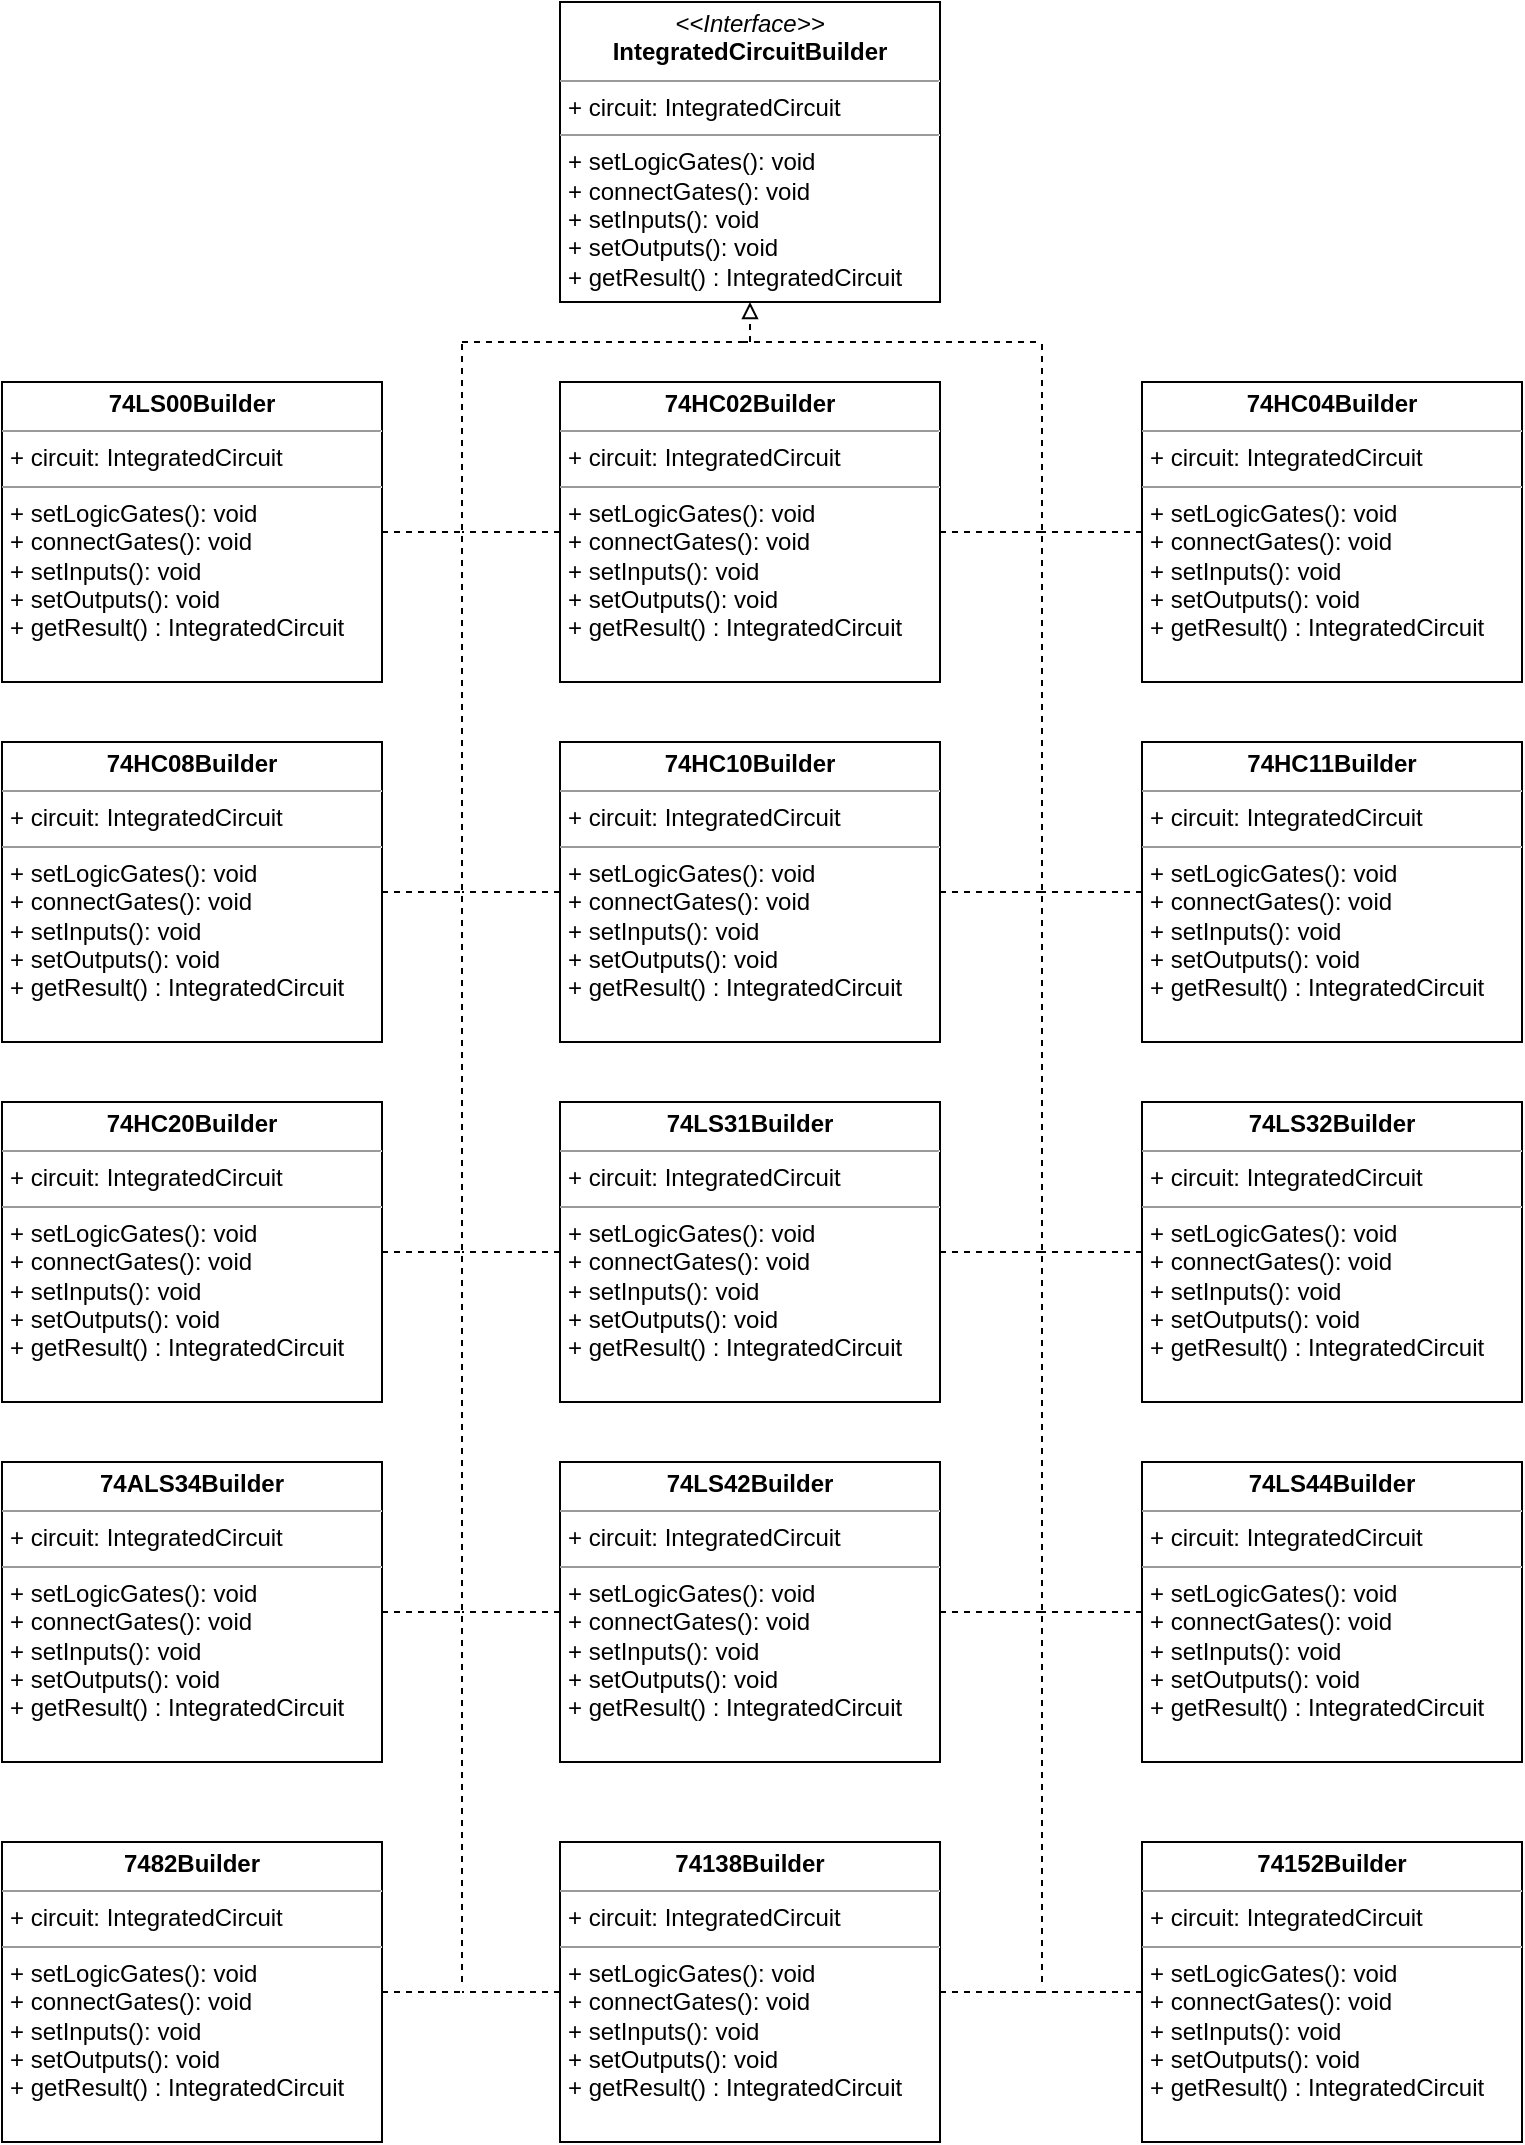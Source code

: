 <mxfile version="22.1.21" type="device">
  <diagram id="C5RBs43oDa-KdzZeNtuy" name="Page-1">
    <mxGraphModel dx="1886" dy="1020" grid="1" gridSize="10" guides="1" tooltips="1" connect="1" arrows="1" fold="1" page="1" pageScale="1" pageWidth="827" pageHeight="1169" math="0" shadow="0">
      <root>
        <mxCell id="WIyWlLk6GJQsqaUBKTNV-0" />
        <mxCell id="WIyWlLk6GJQsqaUBKTNV-1" parent="WIyWlLk6GJQsqaUBKTNV-0" />
        <mxCell id="2TClkCPPBv8SPLMzAStg-0" value="&lt;p style=&quot;margin:0px;margin-top:4px;text-align:center;&quot;&gt;&lt;i&gt;&amp;lt;&amp;lt;Interface&amp;gt;&amp;gt;&lt;/i&gt;&lt;br&gt;&lt;b&gt;IntegratedCircuitBuilder&lt;/b&gt;&lt;/p&gt;&lt;hr size=&quot;1&quot;&gt;&lt;p style=&quot;margin:0px;margin-left:4px;&quot;&gt;+ circuit: IntegratedCircuit&lt;/p&gt;&lt;hr size=&quot;1&quot;&gt;&lt;p style=&quot;margin:0px;margin-left:4px;&quot;&gt;+ setLogicGates(): void&lt;br&gt;+ connectGates(): void&lt;/p&gt;&lt;p style=&quot;margin:0px;margin-left:4px;&quot;&gt;+ setInputs(): void&lt;/p&gt;&lt;p style=&quot;margin:0px;margin-left:4px;&quot;&gt;+ setOutputs(): void&lt;/p&gt;&lt;p style=&quot;margin:0px;margin-left:4px;&quot;&gt;+ getResult() : IntegratedCircuit&lt;/p&gt;" style="verticalAlign=top;align=left;overflow=fill;fontSize=12;fontFamily=Helvetica;html=1;whiteSpace=wrap;" parent="WIyWlLk6GJQsqaUBKTNV-1" vertex="1">
          <mxGeometry x="319" y="10" width="190" height="150" as="geometry" />
        </mxCell>
        <mxCell id="2TClkCPPBv8SPLMzAStg-38" style="edgeStyle=orthogonalEdgeStyle;rounded=0;orthogonalLoop=1;jettySize=auto;html=1;dashed=1;endArrow=none;endFill=0;" parent="WIyWlLk6GJQsqaUBKTNV-1" source="2TClkCPPBv8SPLMzAStg-17" edge="1">
          <mxGeometry relative="1" as="geometry">
            <mxPoint x="270.0" y="275" as="targetPoint" />
          </mxGeometry>
        </mxCell>
        <mxCell id="2TClkCPPBv8SPLMzAStg-17" value="&lt;p style=&quot;margin:0px;margin-top:4px;text-align:center;&quot;&gt;&lt;b&gt;74LS00Builder&lt;/b&gt;&lt;/p&gt;&lt;hr size=&quot;1&quot;&gt;&lt;p style=&quot;margin:0px;margin-left:4px;&quot;&gt;+ circuit: IntegratedCircuit&lt;/p&gt;&lt;hr size=&quot;1&quot;&gt;&lt;p style=&quot;border-color: var(--border-color); margin: 0px 0px 0px 4px;&quot;&gt;+ setLogicGates(): void&lt;br style=&quot;border-color: var(--border-color);&quot;&gt;+ connectGates(): void&lt;/p&gt;&lt;p style=&quot;border-color: var(--border-color); margin: 0px 0px 0px 4px;&quot;&gt;+ setInputs(): void&lt;/p&gt;&lt;p style=&quot;border-color: var(--border-color); margin: 0px 0px 0px 4px;&quot;&gt;+ setOutputs(): void&lt;/p&gt;&lt;p style=&quot;border-color: var(--border-color); margin: 0px 0px 0px 4px;&quot;&gt;+ getResult() : IntegratedCircuit&lt;/p&gt;" style="verticalAlign=top;align=left;overflow=fill;fontSize=12;fontFamily=Helvetica;html=1;whiteSpace=wrap;" parent="WIyWlLk6GJQsqaUBKTNV-1" vertex="1">
          <mxGeometry x="40" y="200" width="190" height="150" as="geometry" />
        </mxCell>
        <mxCell id="2TClkCPPBv8SPLMzAStg-39" style="edgeStyle=orthogonalEdgeStyle;rounded=0;orthogonalLoop=1;jettySize=auto;html=1;dashed=1;endArrow=none;endFill=0;" parent="WIyWlLk6GJQsqaUBKTNV-1" source="2TClkCPPBv8SPLMzAStg-18" edge="1">
          <mxGeometry relative="1" as="geometry">
            <mxPoint x="270.0" y="275" as="targetPoint" />
          </mxGeometry>
        </mxCell>
        <mxCell id="2TClkCPPBv8SPLMzAStg-60" style="edgeStyle=orthogonalEdgeStyle;rounded=0;orthogonalLoop=1;jettySize=auto;html=1;dashed=1;endArrow=none;endFill=0;" parent="WIyWlLk6GJQsqaUBKTNV-1" source="2TClkCPPBv8SPLMzAStg-18" edge="1">
          <mxGeometry relative="1" as="geometry">
            <mxPoint x="560" y="275" as="targetPoint" />
          </mxGeometry>
        </mxCell>
        <mxCell id="2TClkCPPBv8SPLMzAStg-18" value="&lt;p style=&quot;margin:0px;margin-top:4px;text-align:center;&quot;&gt;&lt;b&gt;74HC02Builder&lt;/b&gt;&lt;/p&gt;&lt;hr size=&quot;1&quot;&gt;&lt;p style=&quot;margin:0px;margin-left:4px;&quot;&gt;+ circuit: IntegratedCircuit&lt;/p&gt;&lt;hr size=&quot;1&quot;&gt;&lt;p style=&quot;border-color: var(--border-color); margin: 0px 0px 0px 4px;&quot;&gt;+ setLogicGates(): void&lt;br style=&quot;border-color: var(--border-color);&quot;&gt;+ connectGates(): void&lt;/p&gt;&lt;p style=&quot;border-color: var(--border-color); margin: 0px 0px 0px 4px;&quot;&gt;+ setInputs(): void&lt;/p&gt;&lt;p style=&quot;border-color: var(--border-color); margin: 0px 0px 0px 4px;&quot;&gt;+ setOutputs(): void&lt;/p&gt;&lt;p style=&quot;border-color: var(--border-color); margin: 0px 0px 0px 4px;&quot;&gt;+ getResult() : IntegratedCircuit&lt;/p&gt;" style="verticalAlign=top;align=left;overflow=fill;fontSize=12;fontFamily=Helvetica;html=1;whiteSpace=wrap;" parent="WIyWlLk6GJQsqaUBKTNV-1" vertex="1">
          <mxGeometry x="319" y="200" width="190" height="150" as="geometry" />
        </mxCell>
        <mxCell id="2TClkCPPBv8SPLMzAStg-59" style="edgeStyle=orthogonalEdgeStyle;rounded=0;orthogonalLoop=1;jettySize=auto;html=1;dashed=1;endArrow=none;endFill=0;" parent="WIyWlLk6GJQsqaUBKTNV-1" source="2TClkCPPBv8SPLMzAStg-19" edge="1">
          <mxGeometry relative="1" as="geometry">
            <mxPoint x="560" y="275" as="targetPoint" />
          </mxGeometry>
        </mxCell>
        <mxCell id="2TClkCPPBv8SPLMzAStg-19" value="&lt;p style=&quot;margin:0px;margin-top:4px;text-align:center;&quot;&gt;&lt;b&gt;74HC04Builder&lt;/b&gt;&lt;/p&gt;&lt;hr size=&quot;1&quot;&gt;&lt;p style=&quot;margin:0px;margin-left:4px;&quot;&gt;+ circuit: IntegratedCircuit&lt;/p&gt;&lt;hr size=&quot;1&quot;&gt;&lt;p style=&quot;border-color: var(--border-color); margin: 0px 0px 0px 4px;&quot;&gt;+ setLogicGates(): void&lt;br style=&quot;border-color: var(--border-color);&quot;&gt;+ connectGates(): void&lt;/p&gt;&lt;p style=&quot;border-color: var(--border-color); margin: 0px 0px 0px 4px;&quot;&gt;+ setInputs(): void&lt;/p&gt;&lt;p style=&quot;border-color: var(--border-color); margin: 0px 0px 0px 4px;&quot;&gt;+ setOutputs(): void&lt;/p&gt;&lt;p style=&quot;border-color: var(--border-color); margin: 0px 0px 0px 4px;&quot;&gt;+ getResult() : IntegratedCircuit&lt;/p&gt;" style="verticalAlign=top;align=left;overflow=fill;fontSize=12;fontFamily=Helvetica;html=1;whiteSpace=wrap;" parent="WIyWlLk6GJQsqaUBKTNV-1" vertex="1">
          <mxGeometry x="610" y="200" width="190" height="150" as="geometry" />
        </mxCell>
        <mxCell id="2TClkCPPBv8SPLMzAStg-40" style="edgeStyle=orthogonalEdgeStyle;rounded=0;orthogonalLoop=1;jettySize=auto;html=1;dashed=1;endArrow=none;endFill=0;" parent="WIyWlLk6GJQsqaUBKTNV-1" source="2TClkCPPBv8SPLMzAStg-20" edge="1">
          <mxGeometry relative="1" as="geometry">
            <mxPoint x="270.0" y="455" as="targetPoint" />
          </mxGeometry>
        </mxCell>
        <mxCell id="2TClkCPPBv8SPLMzAStg-20" value="&lt;p style=&quot;margin:0px;margin-top:4px;text-align:center;&quot;&gt;&lt;b&gt;74HC08Builder&lt;/b&gt;&lt;/p&gt;&lt;hr size=&quot;1&quot;&gt;&lt;p style=&quot;margin:0px;margin-left:4px;&quot;&gt;+ circuit: IntegratedCircuit&lt;/p&gt;&lt;hr size=&quot;1&quot;&gt;&lt;p style=&quot;border-color: var(--border-color); margin: 0px 0px 0px 4px;&quot;&gt;+ setLogicGates(): void&lt;br style=&quot;border-color: var(--border-color);&quot;&gt;+ connectGates(): void&lt;/p&gt;&lt;p style=&quot;border-color: var(--border-color); margin: 0px 0px 0px 4px;&quot;&gt;+ setInputs(): void&lt;/p&gt;&lt;p style=&quot;border-color: var(--border-color); margin: 0px 0px 0px 4px;&quot;&gt;+ setOutputs(): void&lt;/p&gt;&lt;p style=&quot;border-color: var(--border-color); margin: 0px 0px 0px 4px;&quot;&gt;+ getResult() : IntegratedCircuit&lt;/p&gt;" style="verticalAlign=top;align=left;overflow=fill;fontSize=12;fontFamily=Helvetica;html=1;whiteSpace=wrap;" parent="WIyWlLk6GJQsqaUBKTNV-1" vertex="1">
          <mxGeometry x="40" y="380" width="190" height="150" as="geometry" />
        </mxCell>
        <mxCell id="2TClkCPPBv8SPLMzAStg-42" style="edgeStyle=orthogonalEdgeStyle;rounded=0;orthogonalLoop=1;jettySize=auto;html=1;dashed=1;endArrow=none;endFill=0;" parent="WIyWlLk6GJQsqaUBKTNV-1" source="2TClkCPPBv8SPLMzAStg-21" edge="1">
          <mxGeometry relative="1" as="geometry">
            <mxPoint x="270.0" y="455" as="targetPoint" />
          </mxGeometry>
        </mxCell>
        <mxCell id="2TClkCPPBv8SPLMzAStg-57" style="edgeStyle=orthogonalEdgeStyle;rounded=0;orthogonalLoop=1;jettySize=auto;html=1;dashed=1;endArrow=none;endFill=0;" parent="WIyWlLk6GJQsqaUBKTNV-1" source="2TClkCPPBv8SPLMzAStg-21" edge="1">
          <mxGeometry relative="1" as="geometry">
            <mxPoint x="560" y="455" as="targetPoint" />
          </mxGeometry>
        </mxCell>
        <mxCell id="2TClkCPPBv8SPLMzAStg-21" value="&lt;p style=&quot;margin:0px;margin-top:4px;text-align:center;&quot;&gt;&lt;b&gt;74HC10Builder&lt;/b&gt;&lt;/p&gt;&lt;hr size=&quot;1&quot;&gt;&lt;p style=&quot;margin:0px;margin-left:4px;&quot;&gt;+ circuit: IntegratedCircuit&lt;/p&gt;&lt;hr size=&quot;1&quot;&gt;&lt;p style=&quot;border-color: var(--border-color); margin: 0px 0px 0px 4px;&quot;&gt;+ setLogicGates(): void&lt;br style=&quot;border-color: var(--border-color);&quot;&gt;+ connectGates(): void&lt;/p&gt;&lt;p style=&quot;border-color: var(--border-color); margin: 0px 0px 0px 4px;&quot;&gt;+ setInputs(): void&lt;/p&gt;&lt;p style=&quot;border-color: var(--border-color); margin: 0px 0px 0px 4px;&quot;&gt;+ setOutputs(): void&lt;/p&gt;&lt;p style=&quot;border-color: var(--border-color); margin: 0px 0px 0px 4px;&quot;&gt;+ getResult() : IntegratedCircuit&lt;/p&gt;" style="verticalAlign=top;align=left;overflow=fill;fontSize=12;fontFamily=Helvetica;html=1;whiteSpace=wrap;" parent="WIyWlLk6GJQsqaUBKTNV-1" vertex="1">
          <mxGeometry x="319" y="380" width="190" height="150" as="geometry" />
        </mxCell>
        <mxCell id="2TClkCPPBv8SPLMzAStg-58" style="edgeStyle=orthogonalEdgeStyle;rounded=0;orthogonalLoop=1;jettySize=auto;html=1;dashed=1;endArrow=none;endFill=0;" parent="WIyWlLk6GJQsqaUBKTNV-1" source="2TClkCPPBv8SPLMzAStg-22" edge="1">
          <mxGeometry relative="1" as="geometry">
            <mxPoint x="560" y="455" as="targetPoint" />
          </mxGeometry>
        </mxCell>
        <mxCell id="2TClkCPPBv8SPLMzAStg-22" value="&lt;p style=&quot;margin:0px;margin-top:4px;text-align:center;&quot;&gt;&lt;b&gt;74HC11Builder&lt;/b&gt;&lt;/p&gt;&lt;hr size=&quot;1&quot;&gt;&lt;p style=&quot;margin:0px;margin-left:4px;&quot;&gt;+ circuit: IntegratedCircuit&lt;/p&gt;&lt;hr size=&quot;1&quot;&gt;&lt;p style=&quot;border-color: var(--border-color); margin: 0px 0px 0px 4px;&quot;&gt;+ setLogicGates(): void&lt;br style=&quot;border-color: var(--border-color);&quot;&gt;+ connectGates(): void&lt;/p&gt;&lt;p style=&quot;border-color: var(--border-color); margin: 0px 0px 0px 4px;&quot;&gt;+ setInputs(): void&lt;/p&gt;&lt;p style=&quot;border-color: var(--border-color); margin: 0px 0px 0px 4px;&quot;&gt;+ setOutputs(): void&lt;/p&gt;&lt;p style=&quot;border-color: var(--border-color); margin: 0px 0px 0px 4px;&quot;&gt;+ getResult() : IntegratedCircuit&lt;/p&gt;" style="verticalAlign=top;align=left;overflow=fill;fontSize=12;fontFamily=Helvetica;html=1;whiteSpace=wrap;" parent="WIyWlLk6GJQsqaUBKTNV-1" vertex="1">
          <mxGeometry x="610" y="380" width="190" height="150" as="geometry" />
        </mxCell>
        <mxCell id="2TClkCPPBv8SPLMzAStg-43" style="edgeStyle=orthogonalEdgeStyle;rounded=0;orthogonalLoop=1;jettySize=auto;html=1;dashed=1;endArrow=none;endFill=0;" parent="WIyWlLk6GJQsqaUBKTNV-1" source="2TClkCPPBv8SPLMzAStg-23" edge="1">
          <mxGeometry relative="1" as="geometry">
            <mxPoint x="270.0" y="635" as="targetPoint" />
          </mxGeometry>
        </mxCell>
        <mxCell id="2TClkCPPBv8SPLMzAStg-23" value="&lt;p style=&quot;margin:0px;margin-top:4px;text-align:center;&quot;&gt;&lt;b&gt;74HC20Builder&lt;/b&gt;&lt;/p&gt;&lt;hr size=&quot;1&quot;&gt;&lt;p style=&quot;margin:0px;margin-left:4px;&quot;&gt;+ circuit: IntegratedCircuit&lt;/p&gt;&lt;hr size=&quot;1&quot;&gt;&lt;p style=&quot;border-color: var(--border-color); margin: 0px 0px 0px 4px;&quot;&gt;+ setLogicGates(): void&lt;br style=&quot;border-color: var(--border-color);&quot;&gt;+ connectGates(): void&lt;/p&gt;&lt;p style=&quot;border-color: var(--border-color); margin: 0px 0px 0px 4px;&quot;&gt;+ setInputs(): void&lt;/p&gt;&lt;p style=&quot;border-color: var(--border-color); margin: 0px 0px 0px 4px;&quot;&gt;+ setOutputs(): void&lt;/p&gt;&lt;p style=&quot;border-color: var(--border-color); margin: 0px 0px 0px 4px;&quot;&gt;+ getResult() : IntegratedCircuit&lt;/p&gt;" style="verticalAlign=top;align=left;overflow=fill;fontSize=12;fontFamily=Helvetica;html=1;whiteSpace=wrap;" parent="WIyWlLk6GJQsqaUBKTNV-1" vertex="1">
          <mxGeometry x="40" y="560" width="190" height="150" as="geometry" />
        </mxCell>
        <mxCell id="2TClkCPPBv8SPLMzAStg-44" style="edgeStyle=orthogonalEdgeStyle;rounded=0;orthogonalLoop=1;jettySize=auto;html=1;dashed=1;endArrow=none;endFill=0;" parent="WIyWlLk6GJQsqaUBKTNV-1" source="2TClkCPPBv8SPLMzAStg-24" edge="1">
          <mxGeometry relative="1" as="geometry">
            <mxPoint x="270.0" y="635" as="targetPoint" />
          </mxGeometry>
        </mxCell>
        <mxCell id="2TClkCPPBv8SPLMzAStg-56" style="edgeStyle=orthogonalEdgeStyle;rounded=0;orthogonalLoop=1;jettySize=auto;html=1;dashed=1;endArrow=none;endFill=0;" parent="WIyWlLk6GJQsqaUBKTNV-1" source="2TClkCPPBv8SPLMzAStg-24" edge="1">
          <mxGeometry relative="1" as="geometry">
            <mxPoint x="560" y="635" as="targetPoint" />
          </mxGeometry>
        </mxCell>
        <mxCell id="2TClkCPPBv8SPLMzAStg-24" value="&lt;p style=&quot;margin:0px;margin-top:4px;text-align:center;&quot;&gt;&lt;b&gt;74LS31Builder&lt;/b&gt;&lt;/p&gt;&lt;hr size=&quot;1&quot;&gt;&lt;p style=&quot;margin:0px;margin-left:4px;&quot;&gt;+ circuit: IntegratedCircuit&lt;/p&gt;&lt;hr size=&quot;1&quot;&gt;&lt;p style=&quot;border-color: var(--border-color); margin: 0px 0px 0px 4px;&quot;&gt;+ setLogicGates(): void&lt;br style=&quot;border-color: var(--border-color);&quot;&gt;+ connectGates(): void&lt;/p&gt;&lt;p style=&quot;border-color: var(--border-color); margin: 0px 0px 0px 4px;&quot;&gt;+ setInputs(): void&lt;/p&gt;&lt;p style=&quot;border-color: var(--border-color); margin: 0px 0px 0px 4px;&quot;&gt;+ setOutputs(): void&lt;/p&gt;&lt;p style=&quot;border-color: var(--border-color); margin: 0px 0px 0px 4px;&quot;&gt;+ getResult() : IntegratedCircuit&lt;/p&gt;" style="verticalAlign=top;align=left;overflow=fill;fontSize=12;fontFamily=Helvetica;html=1;whiteSpace=wrap;" parent="WIyWlLk6GJQsqaUBKTNV-1" vertex="1">
          <mxGeometry x="319" y="560" width="190" height="150" as="geometry" />
        </mxCell>
        <mxCell id="2TClkCPPBv8SPLMzAStg-55" style="edgeStyle=orthogonalEdgeStyle;rounded=0;orthogonalLoop=1;jettySize=auto;html=1;dashed=1;endArrow=none;endFill=0;" parent="WIyWlLk6GJQsqaUBKTNV-1" source="2TClkCPPBv8SPLMzAStg-25" edge="1">
          <mxGeometry relative="1" as="geometry">
            <mxPoint x="560" y="635" as="targetPoint" />
          </mxGeometry>
        </mxCell>
        <mxCell id="2TClkCPPBv8SPLMzAStg-25" value="&lt;p style=&quot;margin:0px;margin-top:4px;text-align:center;&quot;&gt;&lt;b&gt;74LS32Builder&lt;/b&gt;&lt;/p&gt;&lt;hr size=&quot;1&quot;&gt;&lt;p style=&quot;margin:0px;margin-left:4px;&quot;&gt;+ circuit: IntegratedCircuit&lt;/p&gt;&lt;hr size=&quot;1&quot;&gt;&lt;p style=&quot;border-color: var(--border-color); margin: 0px 0px 0px 4px;&quot;&gt;+ setLogicGates(): void&lt;br style=&quot;border-color: var(--border-color);&quot;&gt;+ connectGates(): void&lt;/p&gt;&lt;p style=&quot;border-color: var(--border-color); margin: 0px 0px 0px 4px;&quot;&gt;+ setInputs(): void&lt;/p&gt;&lt;p style=&quot;border-color: var(--border-color); margin: 0px 0px 0px 4px;&quot;&gt;+ setOutputs(): void&lt;/p&gt;&lt;p style=&quot;border-color: var(--border-color); margin: 0px 0px 0px 4px;&quot;&gt;+ getResult() : IntegratedCircuit&lt;/p&gt;" style="verticalAlign=top;align=left;overflow=fill;fontSize=12;fontFamily=Helvetica;html=1;whiteSpace=wrap;" parent="WIyWlLk6GJQsqaUBKTNV-1" vertex="1">
          <mxGeometry x="610" y="560" width="190" height="150" as="geometry" />
        </mxCell>
        <mxCell id="2TClkCPPBv8SPLMzAStg-45" style="edgeStyle=orthogonalEdgeStyle;rounded=0;orthogonalLoop=1;jettySize=auto;html=1;dashed=1;endArrow=none;endFill=0;" parent="WIyWlLk6GJQsqaUBKTNV-1" source="2TClkCPPBv8SPLMzAStg-26" edge="1">
          <mxGeometry relative="1" as="geometry">
            <mxPoint x="270.0" y="815" as="targetPoint" />
          </mxGeometry>
        </mxCell>
        <mxCell id="2TClkCPPBv8SPLMzAStg-26" value="&lt;p style=&quot;margin:0px;margin-top:4px;text-align:center;&quot;&gt;&lt;b&gt;74ALS34Builder&lt;/b&gt;&lt;/p&gt;&lt;hr size=&quot;1&quot;&gt;&lt;p style=&quot;margin:0px;margin-left:4px;&quot;&gt;+ circuit: IntegratedCircuit&lt;/p&gt;&lt;hr size=&quot;1&quot;&gt;&lt;p style=&quot;border-color: var(--border-color); margin: 0px 0px 0px 4px;&quot;&gt;+ setLogicGates(): void&lt;br style=&quot;border-color: var(--border-color);&quot;&gt;+ connectGates(): void&lt;/p&gt;&lt;p style=&quot;border-color: var(--border-color); margin: 0px 0px 0px 4px;&quot;&gt;+ setInputs(): void&lt;/p&gt;&lt;p style=&quot;border-color: var(--border-color); margin: 0px 0px 0px 4px;&quot;&gt;+ setOutputs(): void&lt;/p&gt;&lt;p style=&quot;border-color: var(--border-color); margin: 0px 0px 0px 4px;&quot;&gt;+ getResult() : IntegratedCircuit&lt;/p&gt;" style="verticalAlign=top;align=left;overflow=fill;fontSize=12;fontFamily=Helvetica;html=1;whiteSpace=wrap;" parent="WIyWlLk6GJQsqaUBKTNV-1" vertex="1">
          <mxGeometry x="40" y="740" width="190" height="150" as="geometry" />
        </mxCell>
        <mxCell id="2TClkCPPBv8SPLMzAStg-46" style="edgeStyle=orthogonalEdgeStyle;rounded=0;orthogonalLoop=1;jettySize=auto;html=1;dashed=1;endArrow=none;endFill=0;" parent="WIyWlLk6GJQsqaUBKTNV-1" source="2TClkCPPBv8SPLMzAStg-27" edge="1">
          <mxGeometry relative="1" as="geometry">
            <mxPoint x="270.0" y="815" as="targetPoint" />
          </mxGeometry>
        </mxCell>
        <mxCell id="2TClkCPPBv8SPLMzAStg-53" style="edgeStyle=orthogonalEdgeStyle;rounded=0;orthogonalLoop=1;jettySize=auto;html=1;dashed=1;endArrow=none;endFill=0;" parent="WIyWlLk6GJQsqaUBKTNV-1" source="2TClkCPPBv8SPLMzAStg-27" edge="1">
          <mxGeometry relative="1" as="geometry">
            <mxPoint x="560" y="815" as="targetPoint" />
          </mxGeometry>
        </mxCell>
        <mxCell id="2TClkCPPBv8SPLMzAStg-27" value="&lt;p style=&quot;margin:0px;margin-top:4px;text-align:center;&quot;&gt;&lt;b&gt;74LS42Builder&lt;/b&gt;&lt;/p&gt;&lt;hr size=&quot;1&quot;&gt;&lt;p style=&quot;margin:0px;margin-left:4px;&quot;&gt;+ circuit: IntegratedCircuit&lt;/p&gt;&lt;hr size=&quot;1&quot;&gt;&lt;p style=&quot;border-color: var(--border-color); margin: 0px 0px 0px 4px;&quot;&gt;+ setLogicGates(): void&lt;br style=&quot;border-color: var(--border-color);&quot;&gt;+ connectGates(): void&lt;/p&gt;&lt;p style=&quot;border-color: var(--border-color); margin: 0px 0px 0px 4px;&quot;&gt;+ setInputs(): void&lt;/p&gt;&lt;p style=&quot;border-color: var(--border-color); margin: 0px 0px 0px 4px;&quot;&gt;+ setOutputs(): void&lt;/p&gt;&lt;p style=&quot;border-color: var(--border-color); margin: 0px 0px 0px 4px;&quot;&gt;+ getResult() : IntegratedCircuit&lt;/p&gt;" style="verticalAlign=top;align=left;overflow=fill;fontSize=12;fontFamily=Helvetica;html=1;whiteSpace=wrap;" parent="WIyWlLk6GJQsqaUBKTNV-1" vertex="1">
          <mxGeometry x="319" y="740" width="190" height="150" as="geometry" />
        </mxCell>
        <mxCell id="2TClkCPPBv8SPLMzAStg-52" style="edgeStyle=orthogonalEdgeStyle;rounded=0;orthogonalLoop=1;jettySize=auto;html=1;dashed=1;endArrow=none;endFill=0;" parent="WIyWlLk6GJQsqaUBKTNV-1" source="2TClkCPPBv8SPLMzAStg-28" edge="1">
          <mxGeometry relative="1" as="geometry">
            <mxPoint x="560" y="815" as="targetPoint" />
          </mxGeometry>
        </mxCell>
        <mxCell id="2TClkCPPBv8SPLMzAStg-28" value="&lt;p style=&quot;margin:0px;margin-top:4px;text-align:center;&quot;&gt;&lt;b&gt;74LS44Builder&lt;/b&gt;&lt;/p&gt;&lt;hr size=&quot;1&quot;&gt;&lt;p style=&quot;margin:0px;margin-left:4px;&quot;&gt;+ circuit: IntegratedCircuit&lt;/p&gt;&lt;hr size=&quot;1&quot;&gt;&lt;p style=&quot;border-color: var(--border-color); margin: 0px 0px 0px 4px;&quot;&gt;+ setLogicGates(): void&lt;br style=&quot;border-color: var(--border-color);&quot;&gt;+ connectGates(): void&lt;/p&gt;&lt;p style=&quot;border-color: var(--border-color); margin: 0px 0px 0px 4px;&quot;&gt;+ setInputs(): void&lt;/p&gt;&lt;p style=&quot;border-color: var(--border-color); margin: 0px 0px 0px 4px;&quot;&gt;+ setOutputs(): void&lt;/p&gt;&lt;p style=&quot;border-color: var(--border-color); margin: 0px 0px 0px 4px;&quot;&gt;+ getResult() : IntegratedCircuit&lt;/p&gt;" style="verticalAlign=top;align=left;overflow=fill;fontSize=12;fontFamily=Helvetica;html=1;whiteSpace=wrap;" parent="WIyWlLk6GJQsqaUBKTNV-1" vertex="1">
          <mxGeometry x="610" y="740" width="190" height="150" as="geometry" />
        </mxCell>
        <mxCell id="2TClkCPPBv8SPLMzAStg-47" style="edgeStyle=orthogonalEdgeStyle;rounded=0;orthogonalLoop=1;jettySize=auto;html=1;dashed=1;endArrow=none;endFill=0;" parent="WIyWlLk6GJQsqaUBKTNV-1" source="2TClkCPPBv8SPLMzAStg-29" edge="1">
          <mxGeometry relative="1" as="geometry">
            <mxPoint x="270.0" y="1005" as="targetPoint" />
          </mxGeometry>
        </mxCell>
        <mxCell id="2TClkCPPBv8SPLMzAStg-29" value="&lt;p style=&quot;margin:0px;margin-top:4px;text-align:center;&quot;&gt;&lt;b&gt;7482Builder&lt;/b&gt;&lt;/p&gt;&lt;hr size=&quot;1&quot;&gt;&lt;p style=&quot;margin:0px;margin-left:4px;&quot;&gt;+ circuit: IntegratedCircuit&lt;/p&gt;&lt;hr size=&quot;1&quot;&gt;&lt;p style=&quot;border-color: var(--border-color); margin: 0px 0px 0px 4px;&quot;&gt;+ setLogicGates(): void&lt;br style=&quot;border-color: var(--border-color);&quot;&gt;+ connectGates(): void&lt;/p&gt;&lt;p style=&quot;border-color: var(--border-color); margin: 0px 0px 0px 4px;&quot;&gt;+ setInputs(): void&lt;/p&gt;&lt;p style=&quot;border-color: var(--border-color); margin: 0px 0px 0px 4px;&quot;&gt;+ setOutputs(): void&lt;/p&gt;&lt;p style=&quot;border-color: var(--border-color); margin: 0px 0px 0px 4px;&quot;&gt;+ getResult() : IntegratedCircuit&lt;/p&gt;" style="verticalAlign=top;align=left;overflow=fill;fontSize=12;fontFamily=Helvetica;html=1;whiteSpace=wrap;" parent="WIyWlLk6GJQsqaUBKTNV-1" vertex="1">
          <mxGeometry x="40" y="930" width="190" height="150" as="geometry" />
        </mxCell>
        <mxCell id="2TClkCPPBv8SPLMzAStg-48" style="edgeStyle=orthogonalEdgeStyle;rounded=0;orthogonalLoop=1;jettySize=auto;html=1;dashed=1;endArrow=none;endFill=0;" parent="WIyWlLk6GJQsqaUBKTNV-1" source="2TClkCPPBv8SPLMzAStg-30" edge="1">
          <mxGeometry relative="1" as="geometry">
            <mxPoint x="270.0" y="1005" as="targetPoint" />
          </mxGeometry>
        </mxCell>
        <mxCell id="2TClkCPPBv8SPLMzAStg-50" style="edgeStyle=orthogonalEdgeStyle;rounded=0;orthogonalLoop=1;jettySize=auto;html=1;dashed=1;endArrow=none;endFill=0;" parent="WIyWlLk6GJQsqaUBKTNV-1" source="2TClkCPPBv8SPLMzAStg-30" edge="1">
          <mxGeometry relative="1" as="geometry">
            <mxPoint x="560" y="1005" as="targetPoint" />
          </mxGeometry>
        </mxCell>
        <mxCell id="2TClkCPPBv8SPLMzAStg-30" value="&lt;p style=&quot;margin:0px;margin-top:4px;text-align:center;&quot;&gt;&lt;b&gt;74138Builder&lt;/b&gt;&lt;/p&gt;&lt;hr size=&quot;1&quot;&gt;&lt;p style=&quot;margin:0px;margin-left:4px;&quot;&gt;+ circuit: IntegratedCircuit&lt;/p&gt;&lt;hr size=&quot;1&quot;&gt;&lt;p style=&quot;border-color: var(--border-color); margin: 0px 0px 0px 4px;&quot;&gt;+ setLogicGates(): void&lt;br style=&quot;border-color: var(--border-color);&quot;&gt;+ connectGates(): void&lt;/p&gt;&lt;p style=&quot;border-color: var(--border-color); margin: 0px 0px 0px 4px;&quot;&gt;+ setInputs(): void&lt;/p&gt;&lt;p style=&quot;border-color: var(--border-color); margin: 0px 0px 0px 4px;&quot;&gt;+ setOutputs(): void&lt;/p&gt;&lt;p style=&quot;border-color: var(--border-color); margin: 0px 0px 0px 4px;&quot;&gt;+ getResult() : IntegratedCircuit&lt;/p&gt;" style="verticalAlign=top;align=left;overflow=fill;fontSize=12;fontFamily=Helvetica;html=1;whiteSpace=wrap;" parent="WIyWlLk6GJQsqaUBKTNV-1" vertex="1">
          <mxGeometry x="319" y="930" width="190" height="150" as="geometry" />
        </mxCell>
        <mxCell id="2TClkCPPBv8SPLMzAStg-49" style="edgeStyle=orthogonalEdgeStyle;rounded=0;orthogonalLoop=1;jettySize=auto;html=1;dashed=1;endArrow=none;endFill=0;" parent="WIyWlLk6GJQsqaUBKTNV-1" source="2TClkCPPBv8SPLMzAStg-31" edge="1">
          <mxGeometry relative="1" as="geometry">
            <mxPoint x="560" y="1005" as="targetPoint" />
          </mxGeometry>
        </mxCell>
        <mxCell id="2TClkCPPBv8SPLMzAStg-31" value="&lt;p style=&quot;margin:0px;margin-top:4px;text-align:center;&quot;&gt;&lt;b&gt;74152Builder&lt;/b&gt;&lt;/p&gt;&lt;hr size=&quot;1&quot;&gt;&lt;p style=&quot;margin:0px;margin-left:4px;&quot;&gt;+ circuit: IntegratedCircuit&lt;/p&gt;&lt;hr size=&quot;1&quot;&gt;&lt;p style=&quot;border-color: var(--border-color); margin: 0px 0px 0px 4px;&quot;&gt;+ setLogicGates(): void&lt;br style=&quot;border-color: var(--border-color);&quot;&gt;+ connectGates(): void&lt;/p&gt;&lt;p style=&quot;border-color: var(--border-color); margin: 0px 0px 0px 4px;&quot;&gt;+ setInputs(): void&lt;/p&gt;&lt;p style=&quot;border-color: var(--border-color); margin: 0px 0px 0px 4px;&quot;&gt;+ setOutputs(): void&lt;/p&gt;&lt;p style=&quot;border-color: var(--border-color); margin: 0px 0px 0px 4px;&quot;&gt;+ getResult() : IntegratedCircuit&lt;/p&gt;" style="verticalAlign=top;align=left;overflow=fill;fontSize=12;fontFamily=Helvetica;html=1;whiteSpace=wrap;" parent="WIyWlLk6GJQsqaUBKTNV-1" vertex="1">
          <mxGeometry x="610" y="930" width="190" height="150" as="geometry" />
        </mxCell>
        <mxCell id="2TClkCPPBv8SPLMzAStg-33" value="" style="endArrow=none;dashed=1;html=1;strokeWidth=1;rounded=0;" parent="WIyWlLk6GJQsqaUBKTNV-1" edge="1">
          <mxGeometry width="50" height="50" relative="1" as="geometry">
            <mxPoint x="270" y="180" as="sourcePoint" />
            <mxPoint x="414" y="180" as="targetPoint" />
          </mxGeometry>
        </mxCell>
        <mxCell id="2TClkCPPBv8SPLMzAStg-34" value="" style="endArrow=none;dashed=1;html=1;strokeWidth=1;rounded=0;" parent="WIyWlLk6GJQsqaUBKTNV-1" edge="1">
          <mxGeometry width="50" height="50" relative="1" as="geometry">
            <mxPoint x="410" y="180" as="sourcePoint" />
            <mxPoint x="560" y="180" as="targetPoint" />
          </mxGeometry>
        </mxCell>
        <mxCell id="2TClkCPPBv8SPLMzAStg-35" value="" style="endArrow=none;dashed=1;html=1;strokeWidth=1;rounded=0;" parent="WIyWlLk6GJQsqaUBKTNV-1" edge="1">
          <mxGeometry width="50" height="50" relative="1" as="geometry">
            <mxPoint x="270" y="1000" as="sourcePoint" />
            <mxPoint x="270" y="180" as="targetPoint" />
          </mxGeometry>
        </mxCell>
        <mxCell id="2TClkCPPBv8SPLMzAStg-36" value="" style="endArrow=none;dashed=1;html=1;strokeWidth=1;rounded=0;" parent="WIyWlLk6GJQsqaUBKTNV-1" edge="1">
          <mxGeometry width="50" height="50" relative="1" as="geometry">
            <mxPoint x="560" y="1000" as="sourcePoint" />
            <mxPoint x="560" y="180" as="targetPoint" />
          </mxGeometry>
        </mxCell>
        <mxCell id="2TClkCPPBv8SPLMzAStg-37" value="" style="endArrow=block;dashed=1;html=1;strokeWidth=1;rounded=0;entryX=0.5;entryY=1;entryDx=0;entryDy=0;endFill=0;" parent="WIyWlLk6GJQsqaUBKTNV-1" target="2TClkCPPBv8SPLMzAStg-0" edge="1">
          <mxGeometry width="50" height="50" relative="1" as="geometry">
            <mxPoint x="414" y="180" as="sourcePoint" />
            <mxPoint x="380" y="300" as="targetPoint" />
          </mxGeometry>
        </mxCell>
      </root>
    </mxGraphModel>
  </diagram>
</mxfile>
